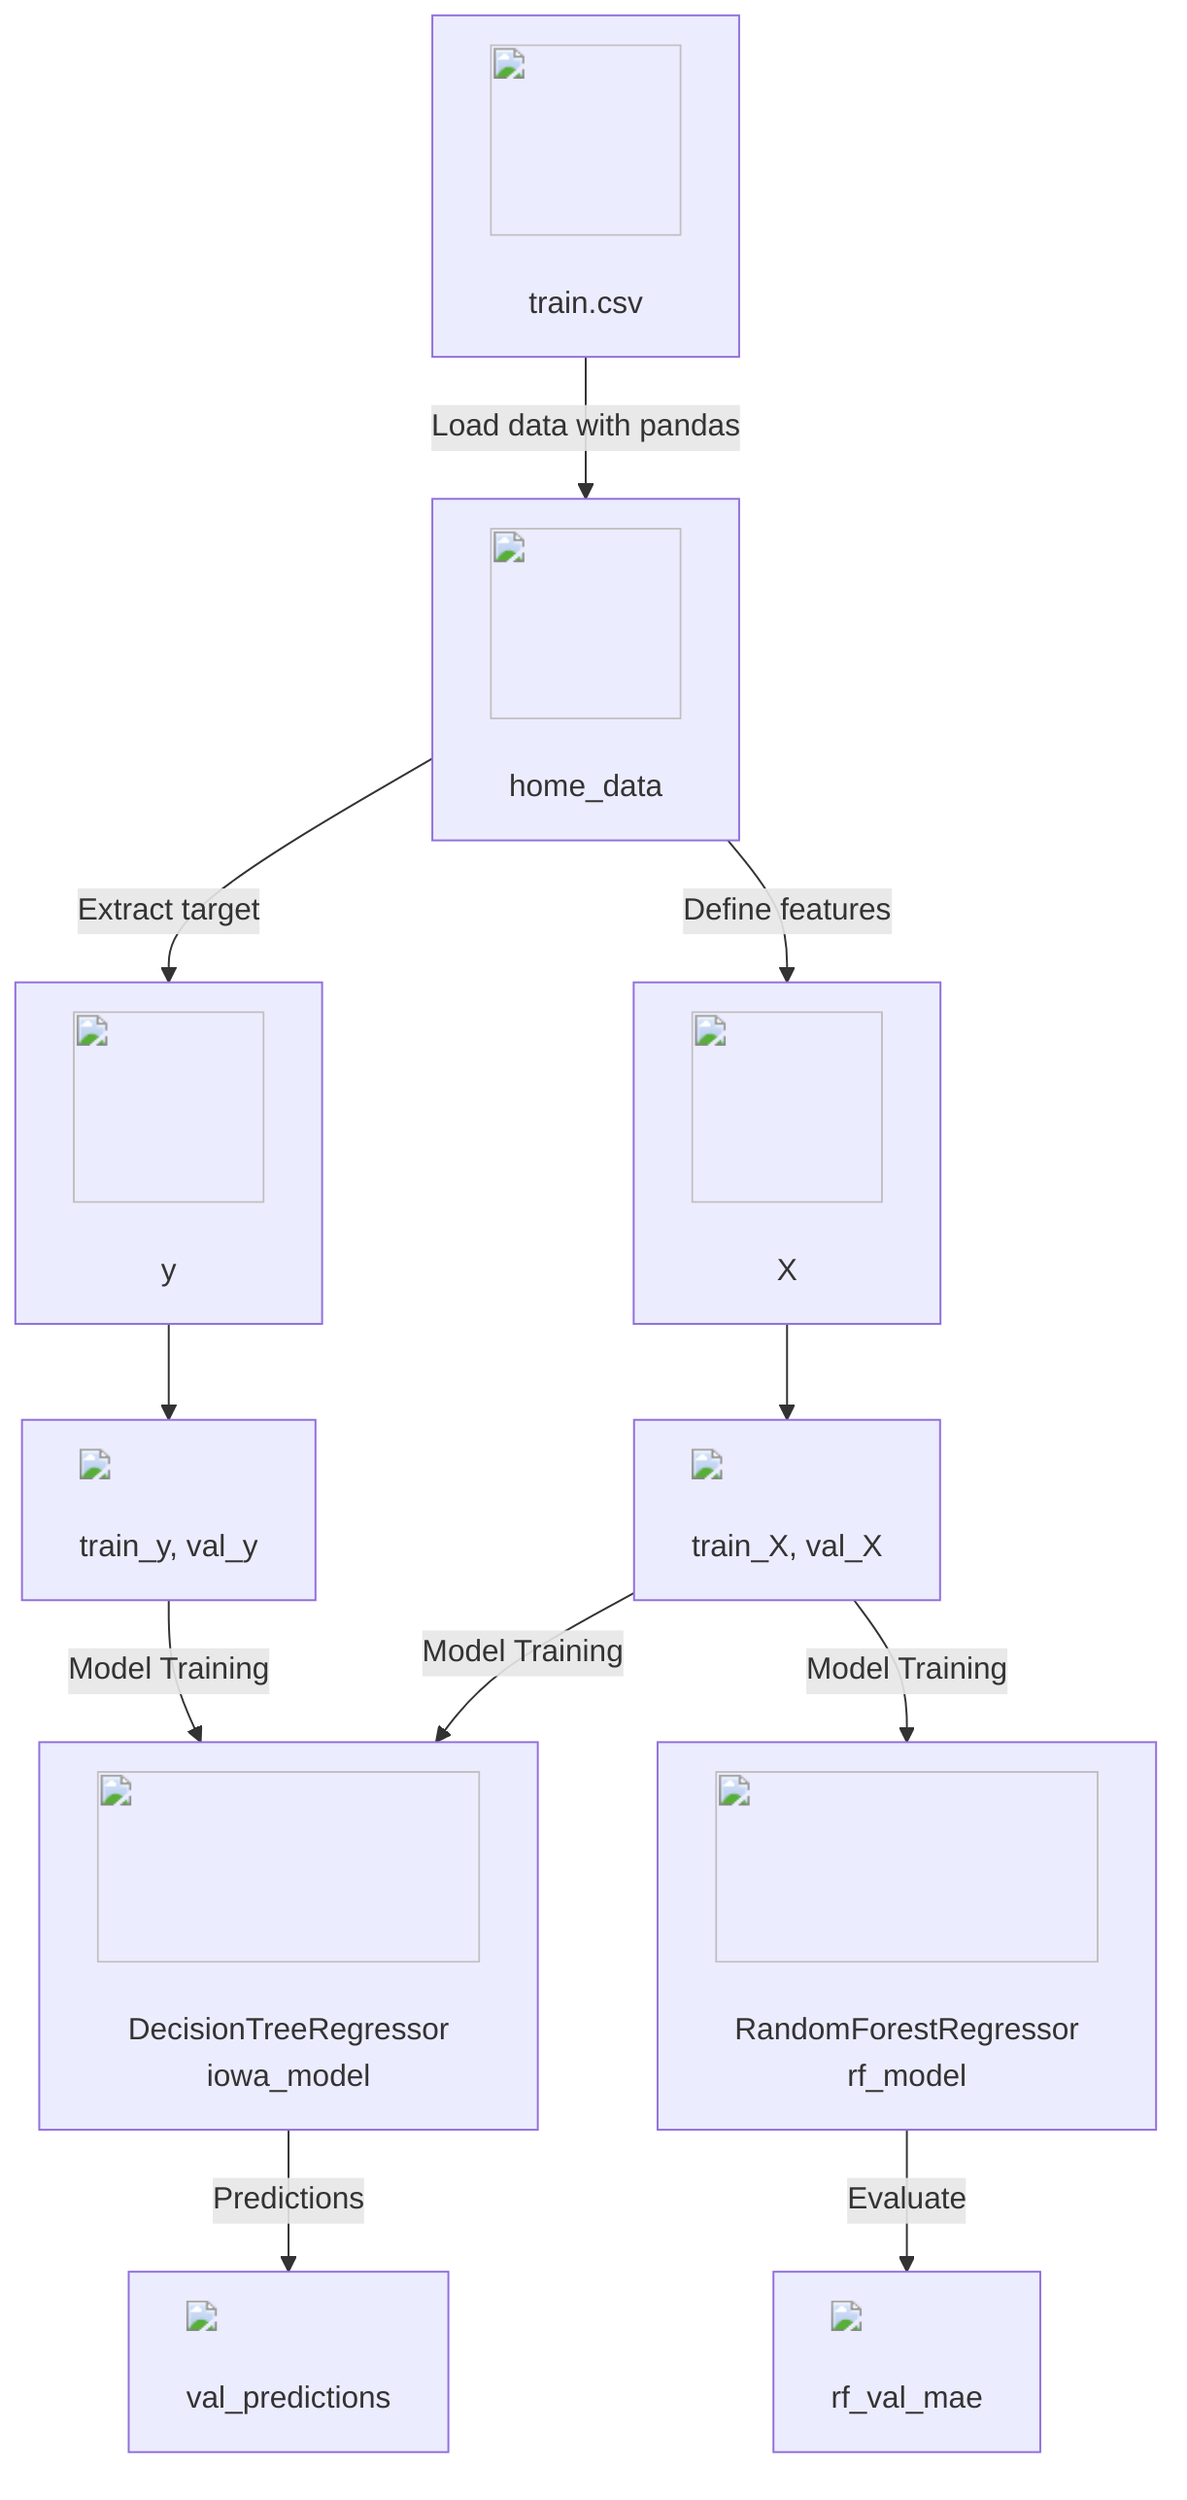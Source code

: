 flowchart TD
    A["<img src='icons/file.svg' width=100 height=100/> <br/> train.csv"] -->|"Load data with pandas"| B["<img src='icons/table.svg' width=100 height=100/> <br/> home_data"]
    %% home_data loaded from train.csv

    B -->|"Extract target"| C["<img src='icons/column_split.svg' width=100 height=100/> <br/> y"]
    B -->|"Define features"| D["<img src='icons/column_split.svg' width=100 height=100/> <br/> X"]
    %% y and X are derived from home_data

    C --> E["<img src='dummy_plots/scatter_plot_template.svg'/> <br/> train_y, val_y"]
    D --> F["<img src='dummy_plots/scatter_plot_template.svg'/> <br/> train_X, val_X"]
    %% train_test_split generates train and validation sets

    E -->|"Model Training"| G["<img src='icons/brain.svg' width=100 height=100/> <br/> DecisionTreeRegressor iowa_model"]
    F -->|"Model Training"| G
    F -->|"Model Training"| H["<img src='icons/brain.svg' width=100 height=100/> <br/> RandomForestRegressor rf_model"]
    %% Models are trained on training data

    G -->|"Predictions"| I["<img src='dummy_plots/scatter_plot_template.svg'/> <br/> val_predictions"]
    H -->|"Evaluate"| J["<img src='dummy_plots/scatter_plot_template.svg'/> <br/> rf_val_mae"]
    %% Predictions and evaluation on validation data